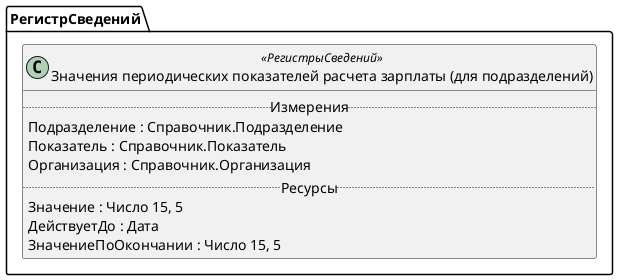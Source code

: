 ﻿@startuml ЗначенияПериодическихПоказателейРасчетаЗарплатыПодразделений
'!include templates.wsd
'..\include templates.wsd
class РегистрСведений.ЗначенияПериодическихПоказателейРасчетаЗарплатыПодразделений as "Значения периодических показателей расчета зарплаты (для подразделений)" <<РегистрыСведений>>
{
..Измерения..
Подразделение : Справочник.Подразделение
Показатель : Справочник.Показатель
Организация : Справочник.Организация
..Ресурсы..
Значение : Число 15, 5
ДействуетДо : Дата
ЗначениеПоОкончании : Число 15, 5
}
@enduml
